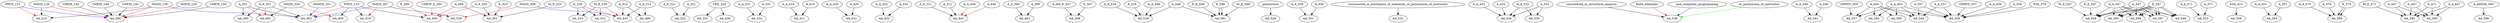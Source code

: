 digraph G {
    edge [color=black];
    MATH_126 -> AA_210;
    MATH_136 -> AA_210;
    edge [color=red];
    PHYS_121 -> AA_210;
    edge [color=black];
    CHEM_140 -> AA_260;
    CHEM_142 -> AA_260;
    CHEM_144 -> AA_260;
    CHEM_145 -> AA_260;
    edge [color=red];
    MATH_126 -> AA_260;
    MATH_129 -> AA_260;
    MATH_136 -> AA_260;
    edge [color=blue];
    PHYS_121 -> AA_260;
    edge [color=black];
    A_A_260 -> AA_301;
    A_260 -> AA_301;
    M_E_323 -> AA_301;
    E_323 -> AA_301;
    edge [color=black];
    A_A_301 -> AA_302;
    A_301 -> AA_302;
    edge [color=red];
    PHYS_123 -> AA_302;
    edge [color=blue];
    AMATH_351 -> AA_302;
    MATH_136 -> AA_302;
    MATH_307 -> AA_302;
    edge [color=black];
    M_E_230 -> AA_310;
    E_230 -> AA_310;
    edge [color=black];
    M_E_230 -> AA_312;
    E_230 -> AA_312;
    edge [color=black];
    A_A_321 -> AA_322;
    A_321 -> AA_322;
    edge [color=black];
    CEE_220 -> AA_331;
    edge [color=black];
    A_A_331 -> AA_332;
    A_331 -> AA_332;
    edge [color=black];
    A_A_301 -> AA_360;
    A_301 -> AA_360;
    edge [color=black];
    PHYS_123 -> AA_400;
    edge [color=red];
    A_A_260 -> AA_400;
    A_260 -> AA_400;
    CHEM_E_260 -> AA_400;
    E_260 -> AA_400;
    edge [color=black];
    MATH_324 -> AA_402;
    edge [color=red];
    A_A_301 -> AA_402;
    A_301 -> AA_402;
    edge [color=black];
    PHYS_123 -> AA_405;
    edge [color=red];
    MATH_324 -> AA_405;
    edge [color=black];
    A_A_410 -> AA_411;
    A_410 -> AA_411;
    edge [color=black];
    PHYS_123 -> AA_419;
    edge [color=red];
    MATH_307 -> AA_419;
    edge [color=black];
    A_A_420 -> AA_421;
    A_420 -> AA_421;
    edge [color=black];
    CEE_220 -> AA_430;
    edge [color=black];
    A_A_332 -> AA_432;
    A_332 -> AA_432;
    edge [color=black];
    A_A_311 -> AA_441;
    A_311 -> AA_441;
    edge [color=red];
    A_A_440 -> AA_441;
    A_440 -> AA_441;
    edge [color=black];
    A_A_312 -> AA_447;
    A_312 -> AA_447;
    edge [color=red];
    M_E_230 -> AA_447;
    E_230 -> AA_447;
    edge [color=blue];
    MATH_308 -> AA_447;
    edge [color=black];
    A_A_360 -> AA_461;
    A_360 -> AA_461;
    edge [color=black];
    A_A_312 -> AA_480;
    A_312 -> AA_480;
    edge [color=black];
    A_AM_E_507 -> AA_508;
    E_507 -> AA_508;
    edge [color=black];
    A_A_516 -> AA_518;
    A_516 -> AA_518;
    A_A_548 -> AA_518;
    A_548 -> AA_518;
    edge [color=black];
    MATH_307 -> AA_528;
    edge [color=red];
    MATH_308 -> AA_528;
    edge [color=black];
    permission -> AA_529;
    edge [color=black];
    A_A_530 -> AA_531;
    A_530 -> AA_531;
    edge [color=black];
    coursework_in_mechanics_of_matierals_or_permission_of_instructor -> AA_532;
    edge [color=black];
    A_A_432 -> AA_534;
    A_432 -> AA_534;
    A_A_532 -> AA_534;
    A_532 -> AA_534;
    edge [color=black];
    A_A_532 -> AA_535;
    A_532 -> AA_535;
    edge [color=black];
    coursework_in_structural_analysis -> AA_538;
    edge [color=red];
    finite_elements -> AA_538;
    edge [color=blue];
    and_computer_programming -> AA_538;
    edge [color=green];
    or_permission_of_instructor -> AA_538;
    edge [color=black];
    A_A_540 -> AA_541;
    A_540 -> AA_541;
    edge [color=black];
    A_A_405 -> AA_545;
    A_405 -> AA_545;
    A_A_557 -> AA_545;
    A_557 -> AA_545;
    edge [color=black];
    A_A_547 -> AA_548;
    A_547 -> AA_548;
    E_547 -> AA_548;
    E_547 -> AA_548;
    edge [color=black];
    A_A_547 -> AA_549;
    A_547 -> AA_549;
    E_E_547 -> AA_549;
    E_547 -> AA_549;
    M_E_547 -> AA_549;
    E_547 -> AA_549;
    edge [color=black];
    A_A_571 -> AA_553;
    A_571 -> AA_553;
    edge [color=black];
    ESS_415 -> AA_556;
    edge [color=black];
    A_A_405 -> AA_557;
    A_405 -> AA_557;
    GPHYS_505 -> AA_557;
    edge [color=black];
    A_A_405 -> AA_558;
    A_405 -> AA_558;
    A_A_556 -> AA_558;
    A_556 -> AA_558;
    A_A_557 -> AA_558;
    A_557 -> AA_558;
    ESS_576 -> AA_558;
    GPHYS_537 -> AA_558;
    edge [color=black];
    A_A_405 -> AA_560;
    A_405 -> AA_560;
    edge [color=black];
    A_A_501 -> AA_564;
    A_501 -> AA_564;
    edge [color=black];
    A_A_405 -> AA_565;
    A_405 -> AA_565;
    edge [color=black];
    A_A_570 -> AA_580;
    A_570 -> AA_580;
    E_570 -> AA_580;
    E_570 -> AA_580;
    edge [color=black];
    E_E_548 -> AA_581;
    E_548 -> AA_581;
    A_548 -> AA_581;
    M_E_548 -> AA_581;
    E_548 -> AA_581;
    edge [color=black];
    A_A_447 -> AA_582;
    A_447 -> AA_582;
    E_447 -> AA_582;
    M_E_471 -> AA_582;
    E_471 -> AA_582;
    edge [color=black];
    A_A_447 -> AA_583;
    A_447 -> AA_583;
    E_447 -> AA_583;
    E_471 -> AA_583;
    edge [color=black];
    A_A_547 -> AA_593;
    A_547 -> AA_593;
    E_547 -> AA_593;
    E_547 -> AA_593;
    edge [color=black];
    A_A_547 -> AA_594;
    A_547 -> AA_594;
    E_547 -> AA_594;
    E_547 -> AA_594;
    edge [color=black];
    A_AINDE_595 -> AA_596;
    edge [color=black];
    A_A_547 -> AA_597;
    A_547 -> AA_597;
    E_547 -> AA_597;
    E_547 -> AA_597;
}
